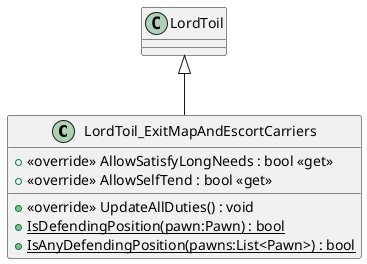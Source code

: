 @startuml
class LordToil_ExitMapAndEscortCarriers {
    + <<override>> AllowSatisfyLongNeeds : bool <<get>>
    + <<override>> AllowSelfTend : bool <<get>>
    + <<override>> UpdateAllDuties() : void
    + {static} IsDefendingPosition(pawn:Pawn) : bool
    + {static} IsAnyDefendingPosition(pawns:List<Pawn>) : bool
}
LordToil <|-- LordToil_ExitMapAndEscortCarriers
@enduml
